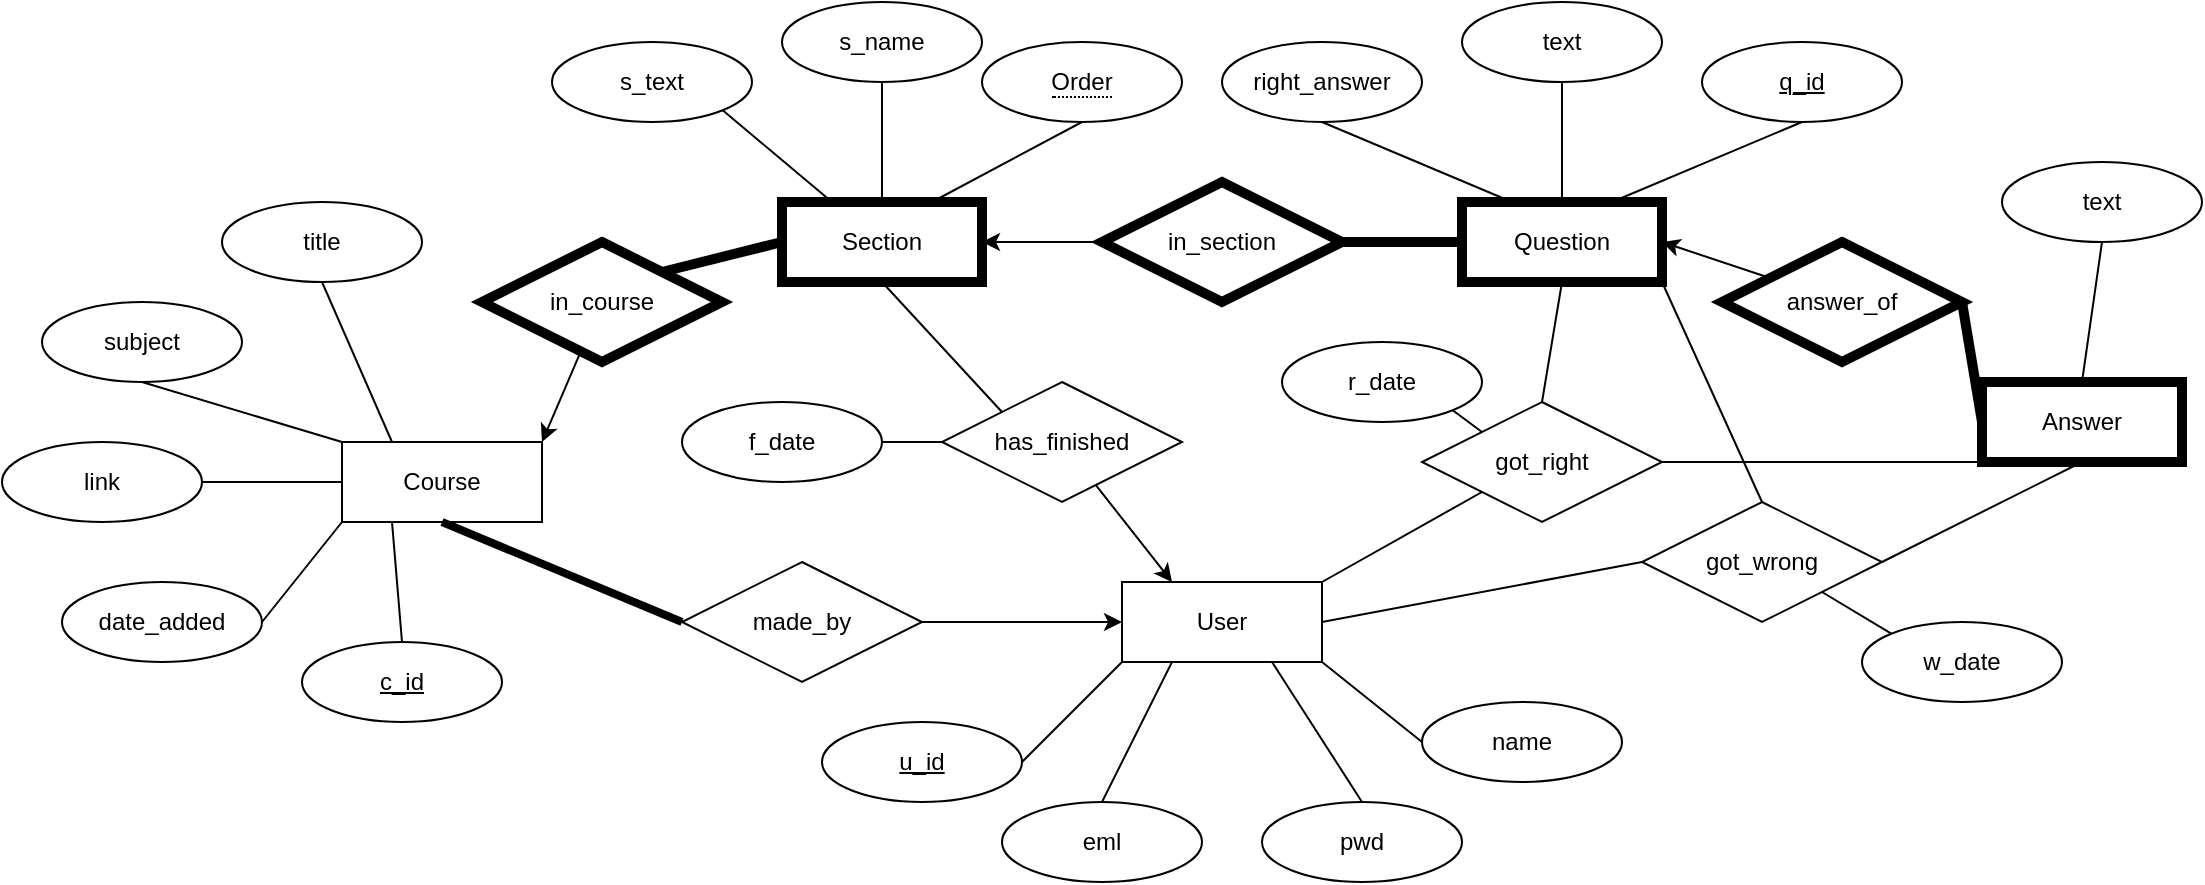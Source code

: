 <mxfile version="26.0.14">
  <diagram name="Page-1" id="UfRvtN0WD_MTOmSV6eDm">
    <mxGraphModel dx="1651" dy="913" grid="1" gridSize="10" guides="1" tooltips="1" connect="1" arrows="1" fold="1" page="1" pageScale="1" pageWidth="850" pageHeight="1100" math="0" shadow="0">
      <root>
        <mxCell id="0" />
        <mxCell id="1" parent="0" />
        <mxCell id="OdUGsTOA7TWsg05n_6C7-2" value="Course" style="whiteSpace=wrap;html=1;align=center;" parent="1" vertex="1">
          <mxGeometry x="370" y="410" width="100" height="40" as="geometry" />
        </mxCell>
        <mxCell id="OdUGsTOA7TWsg05n_6C7-3" value="Section" style="whiteSpace=wrap;html=1;align=center;strokeWidth=5;" parent="1" vertex="1">
          <mxGeometry x="590" y="290" width="100" height="40" as="geometry" />
        </mxCell>
        <mxCell id="om3eo5C21DNyq840Sv7h-9" style="edgeStyle=none;rounded=0;orthogonalLoop=1;jettySize=auto;html=1;entryX=1;entryY=0;entryDx=0;entryDy=0;" edge="1" parent="1" source="om3eo5C21DNyq840Sv7h-1" target="OdUGsTOA7TWsg05n_6C7-2">
          <mxGeometry relative="1" as="geometry" />
        </mxCell>
        <mxCell id="om3eo5C21DNyq840Sv7h-1" value="in_course" style="shape=rhombus;perimeter=rhombusPerimeter;whiteSpace=wrap;html=1;align=center;strokeWidth=5;" vertex="1" parent="1">
          <mxGeometry x="440" y="310" width="120" height="60" as="geometry" />
        </mxCell>
        <mxCell id="om3eo5C21DNyq840Sv7h-5" value="" style="endArrow=none;html=1;rounded=0;exitX=1;exitY=0;exitDx=0;exitDy=0;entryX=0;entryY=0.5;entryDx=0;entryDy=0;strokeWidth=5;" edge="1" parent="1" source="om3eo5C21DNyq840Sv7h-1" target="OdUGsTOA7TWsg05n_6C7-3">
          <mxGeometry relative="1" as="geometry">
            <mxPoint x="460" y="370" as="sourcePoint" />
            <mxPoint x="620" y="370" as="targetPoint" />
          </mxGeometry>
        </mxCell>
        <mxCell id="om3eo5C21DNyq840Sv7h-10" style="edgeStyle=none;rounded=0;orthogonalLoop=1;jettySize=auto;html=1;entryX=1;entryY=0.5;entryDx=0;entryDy=0;" edge="1" parent="1" source="om3eo5C21DNyq840Sv7h-7" target="OdUGsTOA7TWsg05n_6C7-3">
          <mxGeometry relative="1" as="geometry" />
        </mxCell>
        <mxCell id="om3eo5C21DNyq840Sv7h-7" value="in_section" style="shape=rhombus;perimeter=rhombusPerimeter;whiteSpace=wrap;html=1;align=center;strokeWidth=5;" vertex="1" parent="1">
          <mxGeometry x="750" y="280" width="120" height="60" as="geometry" />
        </mxCell>
        <mxCell id="om3eo5C21DNyq840Sv7h-11" value="Question" style="whiteSpace=wrap;html=1;align=center;strokeWidth=5;" vertex="1" parent="1">
          <mxGeometry x="930" y="290" width="100" height="40" as="geometry" />
        </mxCell>
        <mxCell id="om3eo5C21DNyq840Sv7h-13" value="" style="endArrow=none;html=1;rounded=0;exitX=1;exitY=0.5;exitDx=0;exitDy=0;entryX=0;entryY=0.5;entryDx=0;entryDy=0;strokeWidth=5;" edge="1" parent="1" source="om3eo5C21DNyq840Sv7h-7" target="om3eo5C21DNyq840Sv7h-11">
          <mxGeometry relative="1" as="geometry">
            <mxPoint x="550" y="320" as="sourcePoint" />
            <mxPoint x="600" y="320" as="targetPoint" />
          </mxGeometry>
        </mxCell>
        <mxCell id="om3eo5C21DNyq840Sv7h-14" value="Answer" style="whiteSpace=wrap;html=1;align=center;strokeWidth=5;" vertex="1" parent="1">
          <mxGeometry x="1190" y="380" width="100" height="40" as="geometry" />
        </mxCell>
        <mxCell id="om3eo5C21DNyq840Sv7h-16" style="edgeStyle=none;rounded=0;orthogonalLoop=1;jettySize=auto;html=1;entryX=1;entryY=0.5;entryDx=0;entryDy=0;" edge="1" parent="1" source="om3eo5C21DNyq840Sv7h-15" target="om3eo5C21DNyq840Sv7h-11">
          <mxGeometry relative="1" as="geometry" />
        </mxCell>
        <mxCell id="om3eo5C21DNyq840Sv7h-15" value="answer_of" style="shape=rhombus;perimeter=rhombusPerimeter;whiteSpace=wrap;html=1;align=center;strokeWidth=5;" vertex="1" parent="1">
          <mxGeometry x="1060" y="310" width="120" height="60" as="geometry" />
        </mxCell>
        <mxCell id="om3eo5C21DNyq840Sv7h-17" value="" style="endArrow=none;html=1;rounded=0;exitX=1;exitY=0.5;exitDx=0;exitDy=0;entryX=0;entryY=0.5;entryDx=0;entryDy=0;strokeWidth=5;" edge="1" parent="1" source="om3eo5C21DNyq840Sv7h-15" target="om3eo5C21DNyq840Sv7h-14">
          <mxGeometry relative="1" as="geometry">
            <mxPoint x="880" y="320" as="sourcePoint" />
            <mxPoint x="940" y="320" as="targetPoint" />
          </mxGeometry>
        </mxCell>
        <mxCell id="om3eo5C21DNyq840Sv7h-18" value="User" style="whiteSpace=wrap;html=1;align=center;" vertex="1" parent="1">
          <mxGeometry x="760" y="480" width="100" height="40" as="geometry" />
        </mxCell>
        <mxCell id="om3eo5C21DNyq840Sv7h-19" value="eml" style="ellipse;whiteSpace=wrap;html=1;align=center;" vertex="1" parent="1">
          <mxGeometry x="700" y="590" width="100" height="40" as="geometry" />
        </mxCell>
        <mxCell id="om3eo5C21DNyq840Sv7h-20" value="u_id" style="ellipse;whiteSpace=wrap;html=1;align=center;fontStyle=4;" vertex="1" parent="1">
          <mxGeometry x="610" y="550" width="100" height="40" as="geometry" />
        </mxCell>
        <mxCell id="om3eo5C21DNyq840Sv7h-22" value="pwd" style="ellipse;whiteSpace=wrap;html=1;align=center;" vertex="1" parent="1">
          <mxGeometry x="830" y="590" width="100" height="40" as="geometry" />
        </mxCell>
        <mxCell id="om3eo5C21DNyq840Sv7h-23" value="name" style="ellipse;whiteSpace=wrap;html=1;align=center;" vertex="1" parent="1">
          <mxGeometry x="910" y="540" width="100" height="40" as="geometry" />
        </mxCell>
        <mxCell id="om3eo5C21DNyq840Sv7h-26" value="" style="endArrow=none;html=1;rounded=0;exitX=1;exitY=0.5;exitDx=0;exitDy=0;entryX=0;entryY=1;entryDx=0;entryDy=0;" edge="1" parent="1" source="om3eo5C21DNyq840Sv7h-20" target="om3eo5C21DNyq840Sv7h-18">
          <mxGeometry relative="1" as="geometry">
            <mxPoint x="400" y="650" as="sourcePoint" />
            <mxPoint x="560" y="650" as="targetPoint" />
          </mxGeometry>
        </mxCell>
        <mxCell id="om3eo5C21DNyq840Sv7h-28" value="" style="endArrow=none;html=1;rounded=0;exitX=0.5;exitY=0;exitDx=0;exitDy=0;entryX=0.25;entryY=1;entryDx=0;entryDy=0;" edge="1" parent="1" source="om3eo5C21DNyq840Sv7h-19" target="om3eo5C21DNyq840Sv7h-18">
          <mxGeometry relative="1" as="geometry">
            <mxPoint x="720" y="570" as="sourcePoint" />
            <mxPoint x="770" y="530" as="targetPoint" />
          </mxGeometry>
        </mxCell>
        <mxCell id="om3eo5C21DNyq840Sv7h-29" value="" style="endArrow=none;html=1;rounded=0;exitX=0.5;exitY=0;exitDx=0;exitDy=0;entryX=0.75;entryY=1;entryDx=0;entryDy=0;" edge="1" parent="1" source="om3eo5C21DNyq840Sv7h-22" target="om3eo5C21DNyq840Sv7h-18">
          <mxGeometry relative="1" as="geometry">
            <mxPoint x="730" y="580" as="sourcePoint" />
            <mxPoint x="780" y="540" as="targetPoint" />
          </mxGeometry>
        </mxCell>
        <mxCell id="om3eo5C21DNyq840Sv7h-30" value="" style="endArrow=none;html=1;rounded=0;exitX=0;exitY=0.5;exitDx=0;exitDy=0;entryX=1;entryY=1;entryDx=0;entryDy=0;" edge="1" parent="1" source="om3eo5C21DNyq840Sv7h-23" target="om3eo5C21DNyq840Sv7h-18">
          <mxGeometry relative="1" as="geometry">
            <mxPoint x="740" y="590" as="sourcePoint" />
            <mxPoint x="790" y="550" as="targetPoint" />
          </mxGeometry>
        </mxCell>
        <mxCell id="om3eo5C21DNyq840Sv7h-33" style="edgeStyle=none;rounded=0;orthogonalLoop=1;jettySize=auto;html=1;entryX=0;entryY=0.5;entryDx=0;entryDy=0;exitX=1;exitY=0.5;exitDx=0;exitDy=0;" edge="1" parent="1" source="om3eo5C21DNyq840Sv7h-31" target="om3eo5C21DNyq840Sv7h-18">
          <mxGeometry relative="1" as="geometry" />
        </mxCell>
        <mxCell id="om3eo5C21DNyq840Sv7h-31" value="made_by" style="shape=rhombus;perimeter=rhombusPerimeter;whiteSpace=wrap;html=1;align=center;" vertex="1" parent="1">
          <mxGeometry x="540" y="470" width="120" height="60" as="geometry" />
        </mxCell>
        <mxCell id="om3eo5C21DNyq840Sv7h-32" value="" style="endArrow=none;html=1;rounded=0;exitX=0.5;exitY=1;exitDx=0;exitDy=0;entryX=0;entryY=0.5;entryDx=0;entryDy=0;strokeWidth=4;" edge="1" parent="1" source="OdUGsTOA7TWsg05n_6C7-2" target="om3eo5C21DNyq840Sv7h-31">
          <mxGeometry relative="1" as="geometry">
            <mxPoint x="270" y="460" as="sourcePoint" />
            <mxPoint x="430" y="460" as="targetPoint" />
          </mxGeometry>
        </mxCell>
        <mxCell id="om3eo5C21DNyq840Sv7h-35" style="edgeStyle=none;rounded=0;orthogonalLoop=1;jettySize=auto;html=1;entryX=0.25;entryY=0;entryDx=0;entryDy=0;" edge="1" parent="1" source="om3eo5C21DNyq840Sv7h-34" target="om3eo5C21DNyq840Sv7h-18">
          <mxGeometry relative="1" as="geometry" />
        </mxCell>
        <mxCell id="om3eo5C21DNyq840Sv7h-34" value="has_finished" style="shape=rhombus;perimeter=rhombusPerimeter;whiteSpace=wrap;html=1;align=center;" vertex="1" parent="1">
          <mxGeometry x="670" y="380" width="120" height="60" as="geometry" />
        </mxCell>
        <mxCell id="om3eo5C21DNyq840Sv7h-36" value="" style="endArrow=none;html=1;rounded=0;exitX=0.5;exitY=1;exitDx=0;exitDy=0;entryX=0;entryY=0;entryDx=0;entryDy=0;" edge="1" parent="1" source="OdUGsTOA7TWsg05n_6C7-3" target="om3eo5C21DNyq840Sv7h-34">
          <mxGeometry relative="1" as="geometry">
            <mxPoint x="890" y="600" as="sourcePoint" />
            <mxPoint x="845" y="530" as="targetPoint" />
          </mxGeometry>
        </mxCell>
        <mxCell id="om3eo5C21DNyq840Sv7h-37" value="f_date" style="ellipse;whiteSpace=wrap;html=1;align=center;" vertex="1" parent="1">
          <mxGeometry x="540" y="390" width="100" height="40" as="geometry" />
        </mxCell>
        <mxCell id="om3eo5C21DNyq840Sv7h-38" value="" style="endArrow=none;html=1;rounded=0;exitX=1;exitY=0.5;exitDx=0;exitDy=0;entryX=0;entryY=0.5;entryDx=0;entryDy=0;" edge="1" parent="1" source="om3eo5C21DNyq840Sv7h-37" target="om3eo5C21DNyq840Sv7h-34">
          <mxGeometry relative="1" as="geometry">
            <mxPoint x="650" y="340" as="sourcePoint" />
            <mxPoint x="710" y="405" as="targetPoint" />
          </mxGeometry>
        </mxCell>
        <mxCell id="om3eo5C21DNyq840Sv7h-39" value="got_right" style="shape=rhombus;perimeter=rhombusPerimeter;whiteSpace=wrap;html=1;align=center;" vertex="1" parent="1">
          <mxGeometry x="910" y="390" width="120" height="60" as="geometry" />
        </mxCell>
        <mxCell id="om3eo5C21DNyq840Sv7h-40" value="got_wrong" style="shape=rhombus;perimeter=rhombusPerimeter;whiteSpace=wrap;html=1;align=center;" vertex="1" parent="1">
          <mxGeometry x="1020" y="440" width="120" height="60" as="geometry" />
        </mxCell>
        <mxCell id="om3eo5C21DNyq840Sv7h-43" value="" style="endArrow=none;html=1;rounded=0;exitX=0;exitY=1;exitDx=0;exitDy=0;entryX=1;entryY=0;entryDx=0;entryDy=0;" edge="1" parent="1" source="om3eo5C21DNyq840Sv7h-39" target="om3eo5C21DNyq840Sv7h-18">
          <mxGeometry relative="1" as="geometry">
            <mxPoint x="920" y="570" as="sourcePoint" />
            <mxPoint x="870" y="530" as="targetPoint" />
          </mxGeometry>
        </mxCell>
        <mxCell id="om3eo5C21DNyq840Sv7h-44" value="" style="endArrow=none;html=1;rounded=0;exitX=0;exitY=0.5;exitDx=0;exitDy=0;entryX=1;entryY=0.5;entryDx=0;entryDy=0;" edge="1" parent="1" source="om3eo5C21DNyq840Sv7h-40" target="om3eo5C21DNyq840Sv7h-18">
          <mxGeometry relative="1" as="geometry">
            <mxPoint x="930" y="580" as="sourcePoint" />
            <mxPoint x="880" y="540" as="targetPoint" />
          </mxGeometry>
        </mxCell>
        <mxCell id="om3eo5C21DNyq840Sv7h-45" value="" style="endArrow=none;html=1;rounded=0;exitX=0.5;exitY=1;exitDx=0;exitDy=0;entryX=1;entryY=0.5;entryDx=0;entryDy=0;" edge="1" parent="1" source="om3eo5C21DNyq840Sv7h-14" target="om3eo5C21DNyq840Sv7h-40">
          <mxGeometry relative="1" as="geometry">
            <mxPoint x="1030" y="500" as="sourcePoint" />
            <mxPoint x="870" y="510" as="targetPoint" />
          </mxGeometry>
        </mxCell>
        <mxCell id="om3eo5C21DNyq840Sv7h-46" value="" style="endArrow=none;html=1;rounded=0;exitX=0.5;exitY=0;exitDx=0;exitDy=0;entryX=1;entryY=1;entryDx=0;entryDy=0;" edge="1" parent="1" source="om3eo5C21DNyq840Sv7h-40" target="om3eo5C21DNyq840Sv7h-11">
          <mxGeometry relative="1" as="geometry">
            <mxPoint x="1040" y="510" as="sourcePoint" />
            <mxPoint x="880" y="520" as="targetPoint" />
          </mxGeometry>
        </mxCell>
        <mxCell id="om3eo5C21DNyq840Sv7h-47" value="" style="endArrow=none;html=1;rounded=0;exitX=0.5;exitY=1;exitDx=0;exitDy=0;entryX=0.5;entryY=0;entryDx=0;entryDy=0;" edge="1" parent="1" source="om3eo5C21DNyq840Sv7h-11" target="om3eo5C21DNyq840Sv7h-39">
          <mxGeometry relative="1" as="geometry">
            <mxPoint x="1050" y="520" as="sourcePoint" />
            <mxPoint x="890" y="530" as="targetPoint" />
          </mxGeometry>
        </mxCell>
        <mxCell id="om3eo5C21DNyq840Sv7h-48" value="" style="endArrow=none;html=1;rounded=0;exitX=0;exitY=1;exitDx=0;exitDy=0;entryX=1;entryY=0.5;entryDx=0;entryDy=0;" edge="1" parent="1" source="om3eo5C21DNyq840Sv7h-14" target="om3eo5C21DNyq840Sv7h-39">
          <mxGeometry relative="1" as="geometry">
            <mxPoint x="990" y="340" as="sourcePoint" />
            <mxPoint x="950" y="400" as="targetPoint" />
          </mxGeometry>
        </mxCell>
        <mxCell id="om3eo5C21DNyq840Sv7h-50" value="w_date" style="ellipse;whiteSpace=wrap;html=1;align=center;" vertex="1" parent="1">
          <mxGeometry x="1130" y="500" width="100" height="40" as="geometry" />
        </mxCell>
        <mxCell id="om3eo5C21DNyq840Sv7h-51" value="r_date" style="ellipse;whiteSpace=wrap;html=1;align=center;" vertex="1" parent="1">
          <mxGeometry x="840" y="360" width="100" height="40" as="geometry" />
        </mxCell>
        <mxCell id="om3eo5C21DNyq840Sv7h-52" value="" style="endArrow=none;html=1;rounded=0;exitX=1;exitY=1;exitDx=0;exitDy=0;entryX=0;entryY=0;entryDx=0;entryDy=0;" edge="1" parent="1" source="om3eo5C21DNyq840Sv7h-51" target="om3eo5C21DNyq840Sv7h-39">
          <mxGeometry relative="1" as="geometry">
            <mxPoint x="950" y="445" as="sourcePoint" />
            <mxPoint x="870" y="490" as="targetPoint" />
          </mxGeometry>
        </mxCell>
        <mxCell id="om3eo5C21DNyq840Sv7h-54" value="" style="endArrow=none;html=1;rounded=0;exitX=0;exitY=0;exitDx=0;exitDy=0;entryX=1;entryY=1;entryDx=0;entryDy=0;" edge="1" parent="1" source="om3eo5C21DNyq840Sv7h-50" target="om3eo5C21DNyq840Sv7h-40">
          <mxGeometry relative="1" as="geometry">
            <mxPoint x="935" y="404" as="sourcePoint" />
            <mxPoint x="950" y="415" as="targetPoint" />
          </mxGeometry>
        </mxCell>
        <mxCell id="om3eo5C21DNyq840Sv7h-55" value="text" style="ellipse;whiteSpace=wrap;html=1;align=center;" vertex="1" parent="1">
          <mxGeometry x="1200" y="270" width="100" height="40" as="geometry" />
        </mxCell>
        <mxCell id="om3eo5C21DNyq840Sv7h-57" value="" style="endArrow=none;html=1;rounded=0;exitX=0.5;exitY=1;exitDx=0;exitDy=0;entryX=0.5;entryY=0;entryDx=0;entryDy=0;" edge="1" parent="1" source="om3eo5C21DNyq840Sv7h-55" target="om3eo5C21DNyq840Sv7h-14">
          <mxGeometry relative="1" as="geometry">
            <mxPoint x="1310" y="340" as="sourcePoint" />
            <mxPoint x="1040" y="430" as="targetPoint" />
          </mxGeometry>
        </mxCell>
        <mxCell id="om3eo5C21DNyq840Sv7h-58" value="text" style="ellipse;whiteSpace=wrap;html=1;align=center;" vertex="1" parent="1">
          <mxGeometry x="930" y="190" width="100" height="40" as="geometry" />
        </mxCell>
        <mxCell id="om3eo5C21DNyq840Sv7h-59" value="" style="endArrow=none;html=1;rounded=0;exitX=0.5;exitY=1;exitDx=0;exitDy=0;entryX=0.5;entryY=0;entryDx=0;entryDy=0;" edge="1" parent="1" source="om3eo5C21DNyq840Sv7h-58" target="om3eo5C21DNyq840Sv7h-11">
          <mxGeometry relative="1" as="geometry">
            <mxPoint x="1360" y="270" as="sourcePoint" />
            <mxPoint x="1360" y="300" as="targetPoint" />
          </mxGeometry>
        </mxCell>
        <mxCell id="om3eo5C21DNyq840Sv7h-61" value="" style="endArrow=none;html=1;rounded=0;exitX=0.5;exitY=1;exitDx=0;exitDy=0;entryX=0.75;entryY=0;entryDx=0;entryDy=0;" edge="1" parent="1" source="om3eo5C21DNyq840Sv7h-64" target="om3eo5C21DNyq840Sv7h-11">
          <mxGeometry relative="1" as="geometry">
            <mxPoint x="1090" y="250" as="sourcePoint" />
            <mxPoint x="990" y="300" as="targetPoint" />
          </mxGeometry>
        </mxCell>
        <mxCell id="om3eo5C21DNyq840Sv7h-62" value="right_answer" style="ellipse;whiteSpace=wrap;html=1;align=center;" vertex="1" parent="1">
          <mxGeometry x="810" y="210" width="100" height="40" as="geometry" />
        </mxCell>
        <mxCell id="om3eo5C21DNyq840Sv7h-63" value="" style="endArrow=none;html=1;rounded=0;exitX=0.5;exitY=1;exitDx=0;exitDy=0;entryX=0.25;entryY=0;entryDx=0;entryDy=0;" edge="1" parent="1" source="om3eo5C21DNyq840Sv7h-62" target="om3eo5C21DNyq840Sv7h-11">
          <mxGeometry relative="1" as="geometry">
            <mxPoint x="990" y="240" as="sourcePoint" />
            <mxPoint x="990" y="300" as="targetPoint" />
          </mxGeometry>
        </mxCell>
        <mxCell id="om3eo5C21DNyq840Sv7h-64" value="q_id" style="ellipse;whiteSpace=wrap;html=1;align=center;fontStyle=4;" vertex="1" parent="1">
          <mxGeometry x="1050" y="210" width="100" height="40" as="geometry" />
        </mxCell>
        <mxCell id="om3eo5C21DNyq840Sv7h-65" value="s_name" style="ellipse;whiteSpace=wrap;html=1;align=center;" vertex="1" parent="1">
          <mxGeometry x="590" y="190" width="100" height="40" as="geometry" />
        </mxCell>
        <mxCell id="om3eo5C21DNyq840Sv7h-66" value="s_text" style="ellipse;whiteSpace=wrap;html=1;align=center;" vertex="1" parent="1">
          <mxGeometry x="475" y="210" width="100" height="40" as="geometry" />
        </mxCell>
        <mxCell id="om3eo5C21DNyq840Sv7h-68" value="&lt;span style=&quot;border-bottom: 1px dotted&quot;&gt;Order&lt;/span&gt;" style="ellipse;whiteSpace=wrap;html=1;align=center;" vertex="1" parent="1">
          <mxGeometry x="690" y="210" width="100" height="40" as="geometry" />
        </mxCell>
        <mxCell id="om3eo5C21DNyq840Sv7h-69" value="" style="endArrow=none;html=1;rounded=0;exitX=1;exitY=1;exitDx=0;exitDy=0;entryX=0.25;entryY=0;entryDx=0;entryDy=0;" edge="1" parent="1" source="om3eo5C21DNyq840Sv7h-66" target="OdUGsTOA7TWsg05n_6C7-3">
          <mxGeometry relative="1" as="geometry">
            <mxPoint x="870" y="260" as="sourcePoint" />
            <mxPoint x="965" y="300" as="targetPoint" />
          </mxGeometry>
        </mxCell>
        <mxCell id="om3eo5C21DNyq840Sv7h-70" value="" style="endArrow=none;html=1;rounded=0;exitX=0.5;exitY=1;exitDx=0;exitDy=0;entryX=0.5;entryY=0;entryDx=0;entryDy=0;" edge="1" parent="1" source="om3eo5C21DNyq840Sv7h-65" target="OdUGsTOA7TWsg05n_6C7-3">
          <mxGeometry relative="1" as="geometry">
            <mxPoint x="880" y="270" as="sourcePoint" />
            <mxPoint x="975" y="310" as="targetPoint" />
          </mxGeometry>
        </mxCell>
        <mxCell id="om3eo5C21DNyq840Sv7h-71" value="" style="endArrow=none;html=1;rounded=0;exitX=0.5;exitY=1;exitDx=0;exitDy=0;entryX=0.75;entryY=0;entryDx=0;entryDy=0;" edge="1" parent="1" source="om3eo5C21DNyq840Sv7h-68" target="OdUGsTOA7TWsg05n_6C7-3">
          <mxGeometry relative="1" as="geometry">
            <mxPoint x="890" y="280" as="sourcePoint" />
            <mxPoint x="985" y="320" as="targetPoint" />
          </mxGeometry>
        </mxCell>
        <mxCell id="om3eo5C21DNyq840Sv7h-72" value="title" style="ellipse;whiteSpace=wrap;html=1;align=center;" vertex="1" parent="1">
          <mxGeometry x="310" y="290" width="100" height="40" as="geometry" />
        </mxCell>
        <mxCell id="om3eo5C21DNyq840Sv7h-73" value="subject" style="ellipse;whiteSpace=wrap;html=1;align=center;" vertex="1" parent="1">
          <mxGeometry x="220" y="340" width="100" height="40" as="geometry" />
        </mxCell>
        <mxCell id="om3eo5C21DNyq840Sv7h-74" value="link" style="ellipse;whiteSpace=wrap;html=1;align=center;" vertex="1" parent="1">
          <mxGeometry x="200" y="410" width="100" height="40" as="geometry" />
        </mxCell>
        <mxCell id="om3eo5C21DNyq840Sv7h-75" value="date_added" style="ellipse;whiteSpace=wrap;html=1;align=center;" vertex="1" parent="1">
          <mxGeometry x="230" y="480" width="100" height="40" as="geometry" />
        </mxCell>
        <mxCell id="om3eo5C21DNyq840Sv7h-76" value="c_id" style="ellipse;whiteSpace=wrap;html=1;align=center;fontStyle=4;" vertex="1" parent="1">
          <mxGeometry x="350" y="510" width="100" height="40" as="geometry" />
        </mxCell>
        <mxCell id="om3eo5C21DNyq840Sv7h-77" value="" style="endArrow=none;html=1;rounded=0;exitX=0.5;exitY=1;exitDx=0;exitDy=0;entryX=0.25;entryY=0;entryDx=0;entryDy=0;" edge="1" parent="1" source="om3eo5C21DNyq840Sv7h-72" target="OdUGsTOA7TWsg05n_6C7-2">
          <mxGeometry relative="1" as="geometry">
            <mxPoint x="570" y="254" as="sourcePoint" />
            <mxPoint x="625" y="300" as="targetPoint" />
          </mxGeometry>
        </mxCell>
        <mxCell id="om3eo5C21DNyq840Sv7h-78" value="" style="endArrow=none;html=1;rounded=0;exitX=0.5;exitY=1;exitDx=0;exitDy=0;entryX=0;entryY=0;entryDx=0;entryDy=0;" edge="1" parent="1" source="om3eo5C21DNyq840Sv7h-73" target="OdUGsTOA7TWsg05n_6C7-2">
          <mxGeometry relative="1" as="geometry">
            <mxPoint x="580" y="264" as="sourcePoint" />
            <mxPoint x="635" y="310" as="targetPoint" />
          </mxGeometry>
        </mxCell>
        <mxCell id="om3eo5C21DNyq840Sv7h-79" value="" style="endArrow=none;html=1;rounded=0;exitX=1;exitY=0.5;exitDx=0;exitDy=0;entryX=0;entryY=0.5;entryDx=0;entryDy=0;" edge="1" parent="1" source="om3eo5C21DNyq840Sv7h-74" target="OdUGsTOA7TWsg05n_6C7-2">
          <mxGeometry relative="1" as="geometry">
            <mxPoint x="590" y="274" as="sourcePoint" />
            <mxPoint x="645" y="320" as="targetPoint" />
          </mxGeometry>
        </mxCell>
        <mxCell id="om3eo5C21DNyq840Sv7h-80" value="" style="endArrow=none;html=1;rounded=0;exitX=1;exitY=0.5;exitDx=0;exitDy=0;entryX=0;entryY=1;entryDx=0;entryDy=0;" edge="1" parent="1" source="om3eo5C21DNyq840Sv7h-75" target="OdUGsTOA7TWsg05n_6C7-2">
          <mxGeometry relative="1" as="geometry">
            <mxPoint x="600" y="284" as="sourcePoint" />
            <mxPoint x="655" y="330" as="targetPoint" />
          </mxGeometry>
        </mxCell>
        <mxCell id="om3eo5C21DNyq840Sv7h-81" value="" style="endArrow=none;html=1;rounded=0;exitX=0.5;exitY=0;exitDx=0;exitDy=0;entryX=0.25;entryY=1;entryDx=0;entryDy=0;" edge="1" parent="1" source="om3eo5C21DNyq840Sv7h-76" target="OdUGsTOA7TWsg05n_6C7-2">
          <mxGeometry relative="1" as="geometry">
            <mxPoint x="610" y="294" as="sourcePoint" />
            <mxPoint x="665" y="340" as="targetPoint" />
          </mxGeometry>
        </mxCell>
      </root>
    </mxGraphModel>
  </diagram>
</mxfile>
